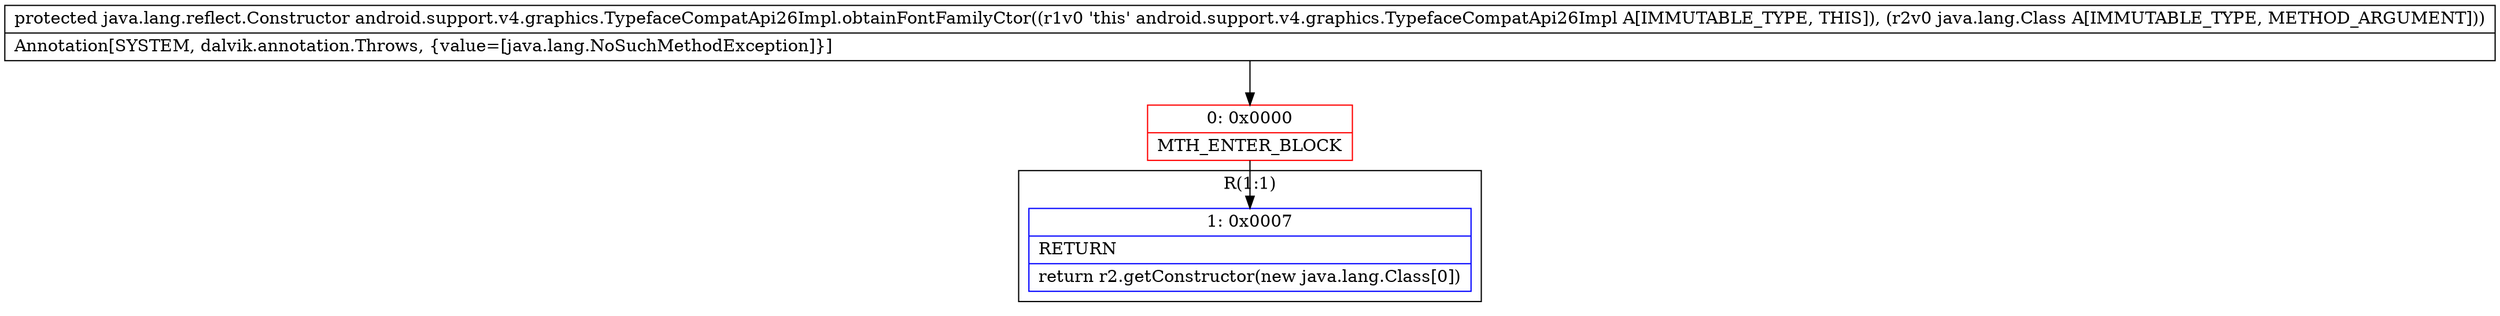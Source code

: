 digraph "CFG forandroid.support.v4.graphics.TypefaceCompatApi26Impl.obtainFontFamilyCtor(Ljava\/lang\/Class;)Ljava\/lang\/reflect\/Constructor;" {
subgraph cluster_Region_104353583 {
label = "R(1:1)";
node [shape=record,color=blue];
Node_1 [shape=record,label="{1\:\ 0x0007|RETURN\l|return r2.getConstructor(new java.lang.Class[0])\l}"];
}
Node_0 [shape=record,color=red,label="{0\:\ 0x0000|MTH_ENTER_BLOCK\l}"];
MethodNode[shape=record,label="{protected java.lang.reflect.Constructor android.support.v4.graphics.TypefaceCompatApi26Impl.obtainFontFamilyCtor((r1v0 'this' android.support.v4.graphics.TypefaceCompatApi26Impl A[IMMUTABLE_TYPE, THIS]), (r2v0 java.lang.Class A[IMMUTABLE_TYPE, METHOD_ARGUMENT]))  | Annotation[SYSTEM, dalvik.annotation.Throws, \{value=[java.lang.NoSuchMethodException]\}]\l}"];
MethodNode -> Node_0;
Node_0 -> Node_1;
}


